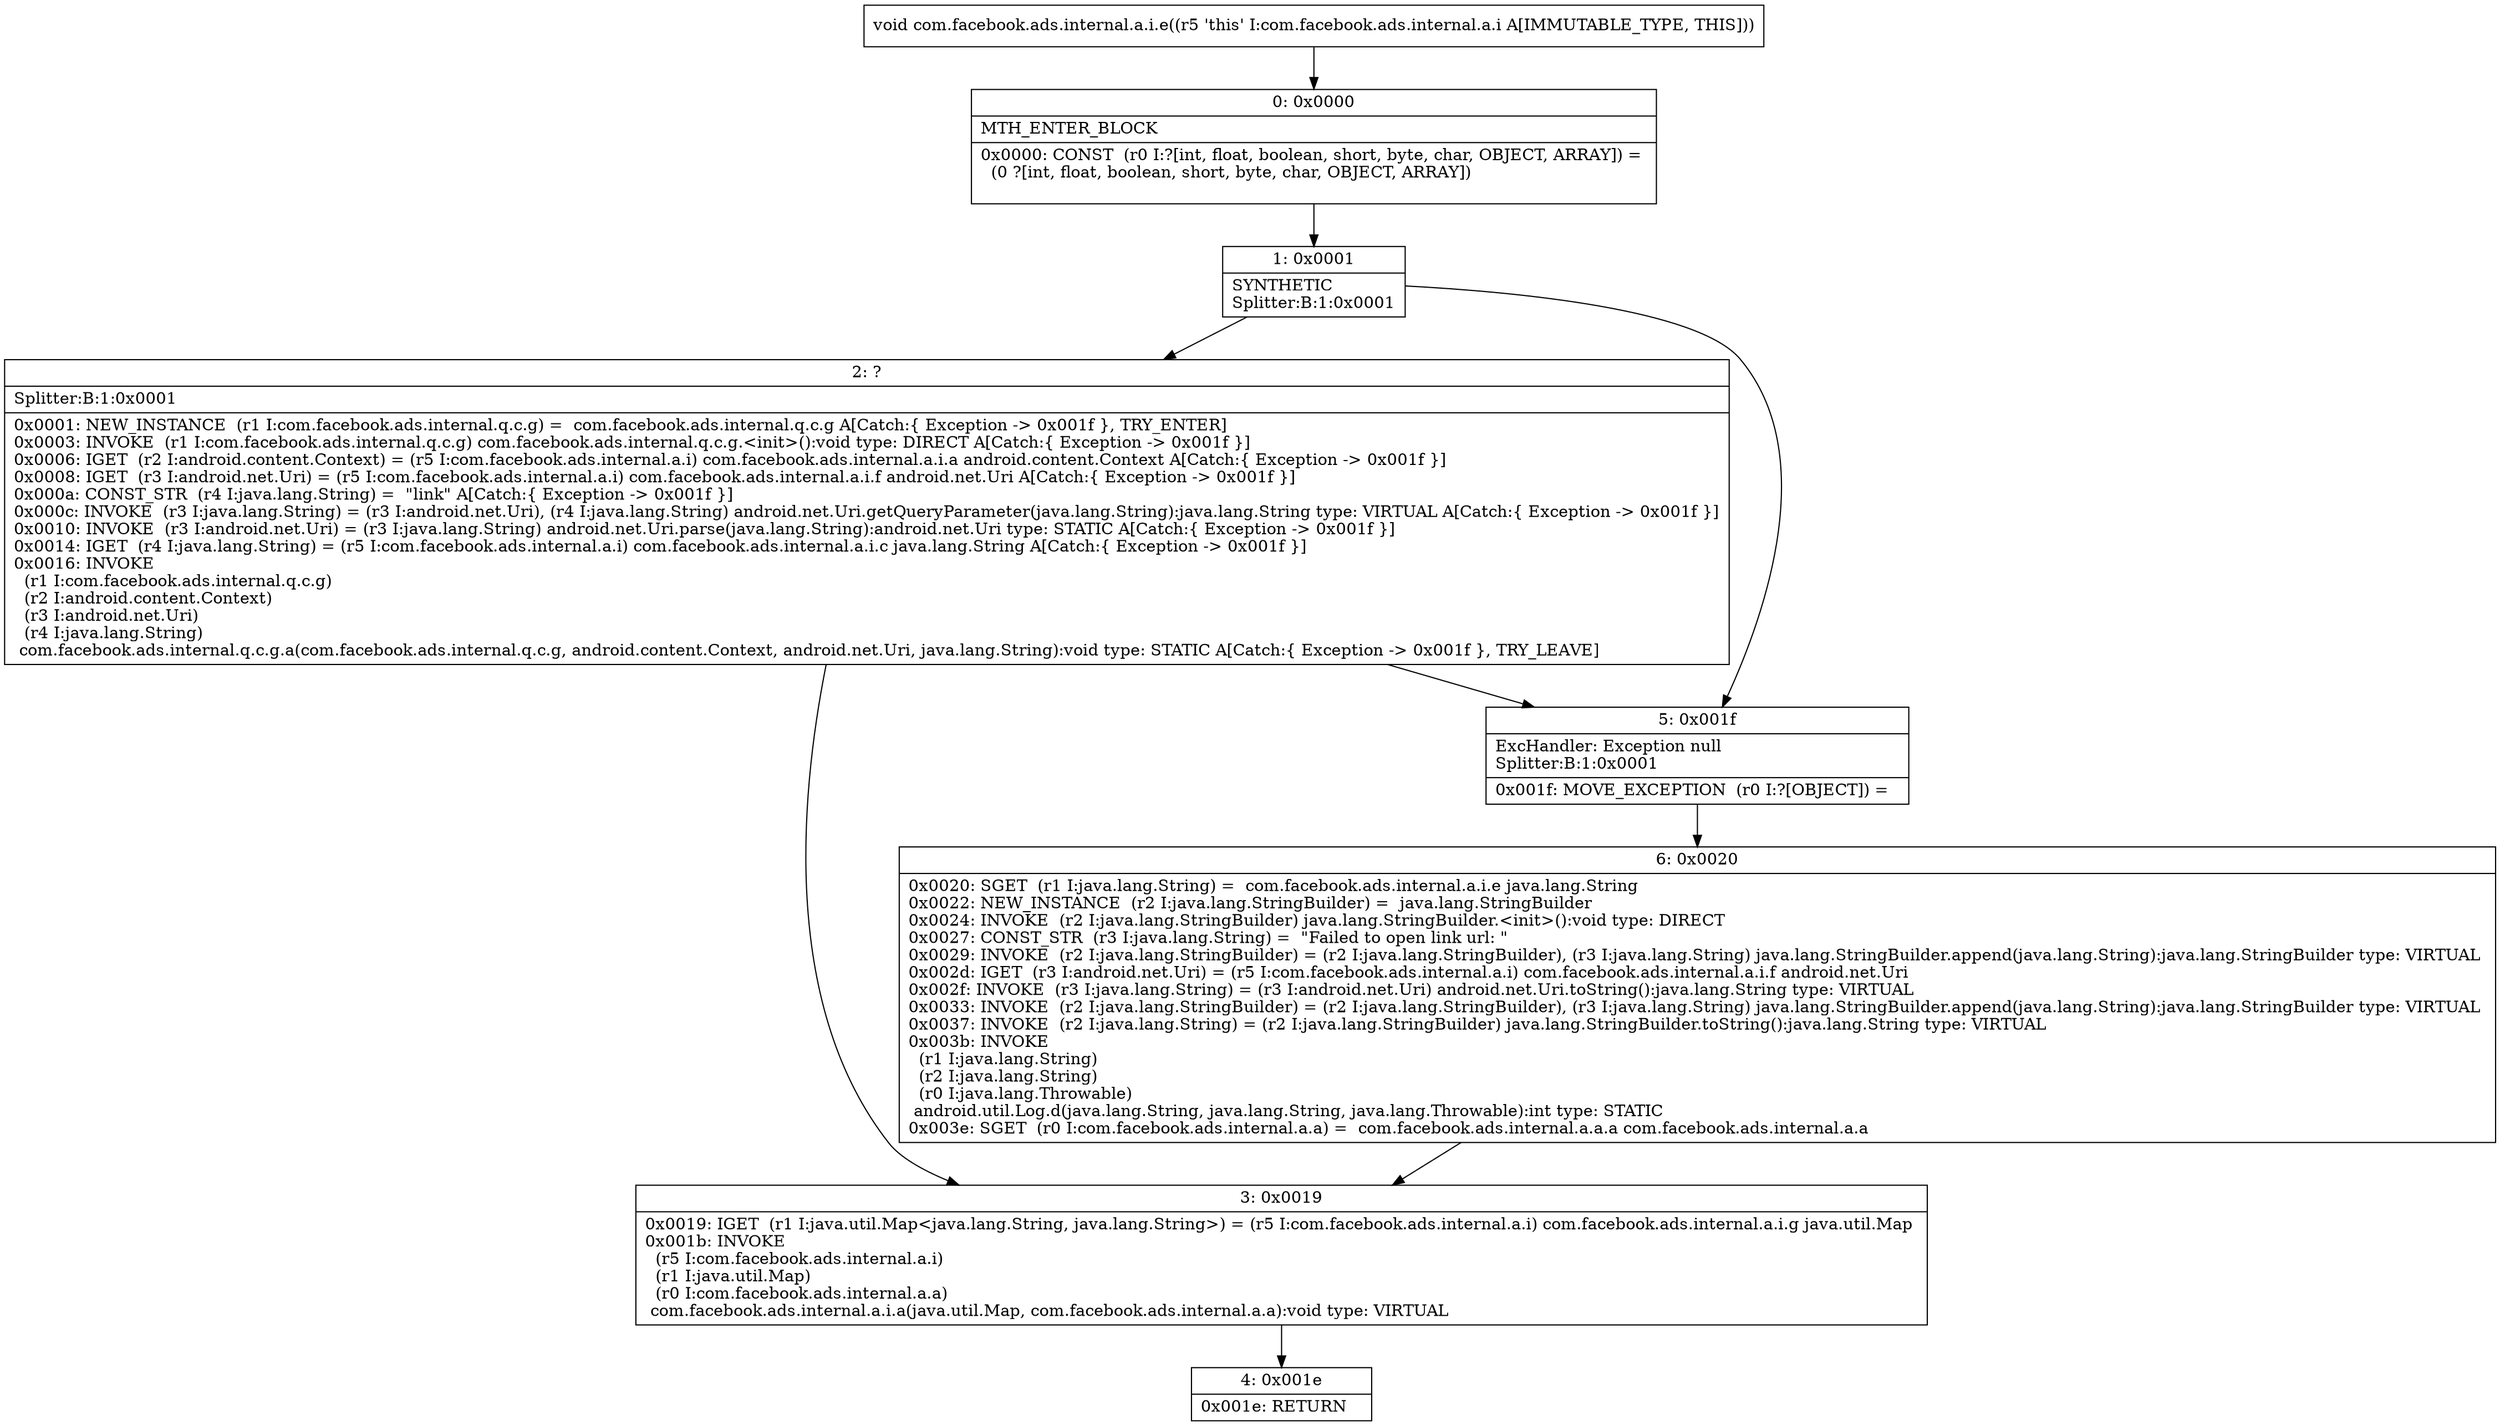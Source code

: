 digraph "CFG forcom.facebook.ads.internal.a.i.e()V" {
Node_0 [shape=record,label="{0\:\ 0x0000|MTH_ENTER_BLOCK\l|0x0000: CONST  (r0 I:?[int, float, boolean, short, byte, char, OBJECT, ARRAY]) = \l  (0 ?[int, float, boolean, short, byte, char, OBJECT, ARRAY])\l \l}"];
Node_1 [shape=record,label="{1\:\ 0x0001|SYNTHETIC\lSplitter:B:1:0x0001\l}"];
Node_2 [shape=record,label="{2\:\ ?|Splitter:B:1:0x0001\l|0x0001: NEW_INSTANCE  (r1 I:com.facebook.ads.internal.q.c.g) =  com.facebook.ads.internal.q.c.g A[Catch:\{ Exception \-\> 0x001f \}, TRY_ENTER]\l0x0003: INVOKE  (r1 I:com.facebook.ads.internal.q.c.g) com.facebook.ads.internal.q.c.g.\<init\>():void type: DIRECT A[Catch:\{ Exception \-\> 0x001f \}]\l0x0006: IGET  (r2 I:android.content.Context) = (r5 I:com.facebook.ads.internal.a.i) com.facebook.ads.internal.a.i.a android.content.Context A[Catch:\{ Exception \-\> 0x001f \}]\l0x0008: IGET  (r3 I:android.net.Uri) = (r5 I:com.facebook.ads.internal.a.i) com.facebook.ads.internal.a.i.f android.net.Uri A[Catch:\{ Exception \-\> 0x001f \}]\l0x000a: CONST_STR  (r4 I:java.lang.String) =  \"link\" A[Catch:\{ Exception \-\> 0x001f \}]\l0x000c: INVOKE  (r3 I:java.lang.String) = (r3 I:android.net.Uri), (r4 I:java.lang.String) android.net.Uri.getQueryParameter(java.lang.String):java.lang.String type: VIRTUAL A[Catch:\{ Exception \-\> 0x001f \}]\l0x0010: INVOKE  (r3 I:android.net.Uri) = (r3 I:java.lang.String) android.net.Uri.parse(java.lang.String):android.net.Uri type: STATIC A[Catch:\{ Exception \-\> 0x001f \}]\l0x0014: IGET  (r4 I:java.lang.String) = (r5 I:com.facebook.ads.internal.a.i) com.facebook.ads.internal.a.i.c java.lang.String A[Catch:\{ Exception \-\> 0x001f \}]\l0x0016: INVOKE  \l  (r1 I:com.facebook.ads.internal.q.c.g)\l  (r2 I:android.content.Context)\l  (r3 I:android.net.Uri)\l  (r4 I:java.lang.String)\l com.facebook.ads.internal.q.c.g.a(com.facebook.ads.internal.q.c.g, android.content.Context, android.net.Uri, java.lang.String):void type: STATIC A[Catch:\{ Exception \-\> 0x001f \}, TRY_LEAVE]\l}"];
Node_3 [shape=record,label="{3\:\ 0x0019|0x0019: IGET  (r1 I:java.util.Map\<java.lang.String, java.lang.String\>) = (r5 I:com.facebook.ads.internal.a.i) com.facebook.ads.internal.a.i.g java.util.Map \l0x001b: INVOKE  \l  (r5 I:com.facebook.ads.internal.a.i)\l  (r1 I:java.util.Map)\l  (r0 I:com.facebook.ads.internal.a.a)\l com.facebook.ads.internal.a.i.a(java.util.Map, com.facebook.ads.internal.a.a):void type: VIRTUAL \l}"];
Node_4 [shape=record,label="{4\:\ 0x001e|0x001e: RETURN   \l}"];
Node_5 [shape=record,label="{5\:\ 0x001f|ExcHandler: Exception null\lSplitter:B:1:0x0001\l|0x001f: MOVE_EXCEPTION  (r0 I:?[OBJECT]) =  \l}"];
Node_6 [shape=record,label="{6\:\ 0x0020|0x0020: SGET  (r1 I:java.lang.String) =  com.facebook.ads.internal.a.i.e java.lang.String \l0x0022: NEW_INSTANCE  (r2 I:java.lang.StringBuilder) =  java.lang.StringBuilder \l0x0024: INVOKE  (r2 I:java.lang.StringBuilder) java.lang.StringBuilder.\<init\>():void type: DIRECT \l0x0027: CONST_STR  (r3 I:java.lang.String) =  \"Failed to open link url: \" \l0x0029: INVOKE  (r2 I:java.lang.StringBuilder) = (r2 I:java.lang.StringBuilder), (r3 I:java.lang.String) java.lang.StringBuilder.append(java.lang.String):java.lang.StringBuilder type: VIRTUAL \l0x002d: IGET  (r3 I:android.net.Uri) = (r5 I:com.facebook.ads.internal.a.i) com.facebook.ads.internal.a.i.f android.net.Uri \l0x002f: INVOKE  (r3 I:java.lang.String) = (r3 I:android.net.Uri) android.net.Uri.toString():java.lang.String type: VIRTUAL \l0x0033: INVOKE  (r2 I:java.lang.StringBuilder) = (r2 I:java.lang.StringBuilder), (r3 I:java.lang.String) java.lang.StringBuilder.append(java.lang.String):java.lang.StringBuilder type: VIRTUAL \l0x0037: INVOKE  (r2 I:java.lang.String) = (r2 I:java.lang.StringBuilder) java.lang.StringBuilder.toString():java.lang.String type: VIRTUAL \l0x003b: INVOKE  \l  (r1 I:java.lang.String)\l  (r2 I:java.lang.String)\l  (r0 I:java.lang.Throwable)\l android.util.Log.d(java.lang.String, java.lang.String, java.lang.Throwable):int type: STATIC \l0x003e: SGET  (r0 I:com.facebook.ads.internal.a.a) =  com.facebook.ads.internal.a.a.a com.facebook.ads.internal.a.a \l}"];
MethodNode[shape=record,label="{void com.facebook.ads.internal.a.i.e((r5 'this' I:com.facebook.ads.internal.a.i A[IMMUTABLE_TYPE, THIS])) }"];
MethodNode -> Node_0;
Node_0 -> Node_1;
Node_1 -> Node_2;
Node_1 -> Node_5;
Node_2 -> Node_3;
Node_2 -> Node_5;
Node_3 -> Node_4;
Node_5 -> Node_6;
Node_6 -> Node_3;
}

